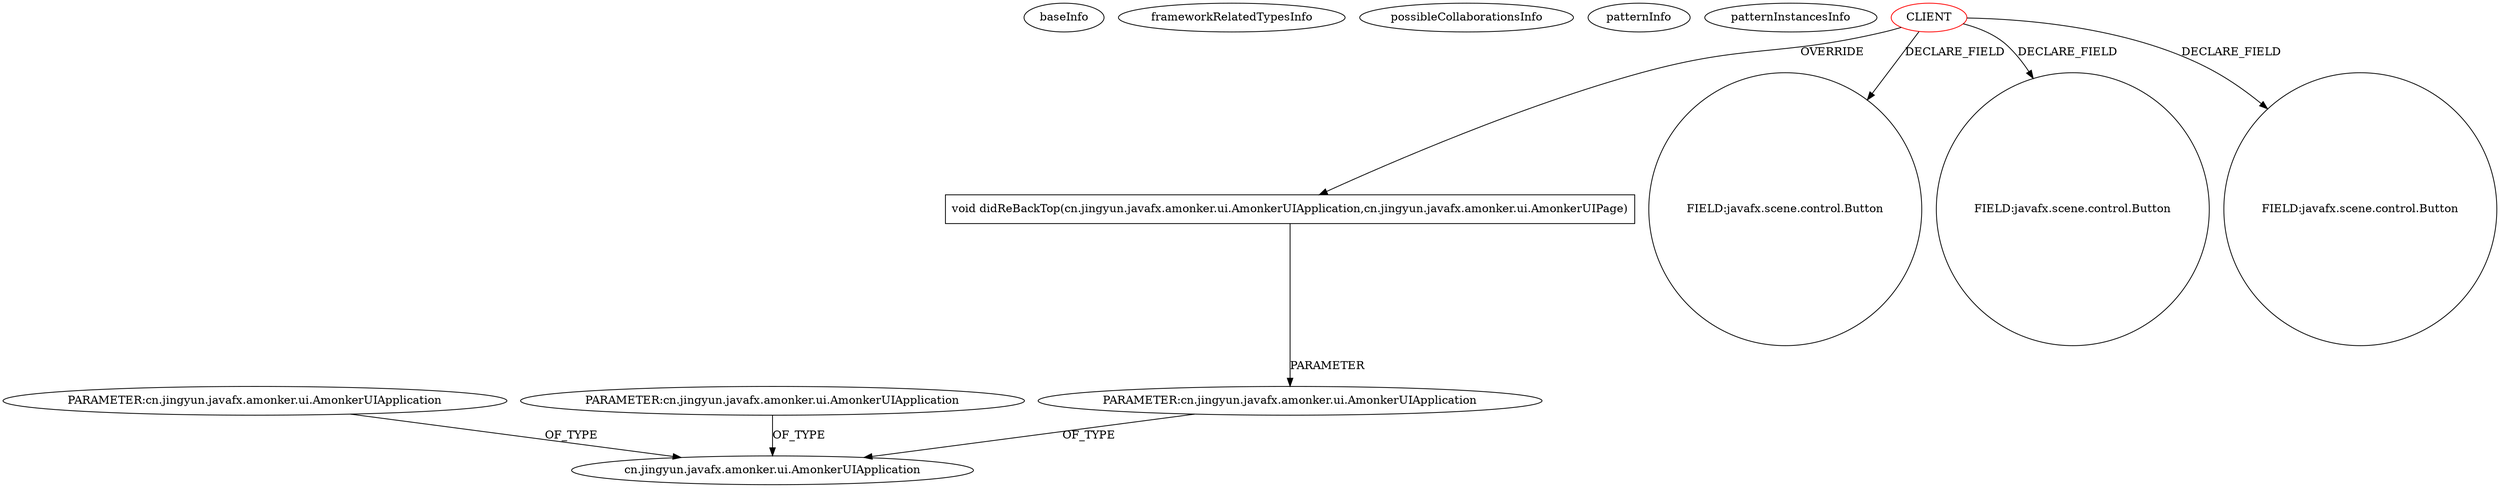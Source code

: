 digraph {
baseInfo[graphId=3828,category="pattern",isAnonymous=false,possibleRelation=false]
frameworkRelatedTypesInfo[]
possibleCollaborationsInfo[]
patternInfo[frequency=2.0,patternRootClient=0]
patternInstancesInfo[0="amonker-Trans~/amonker-Trans/Trans-master/src/cn/jingyun/trans/FFmpegArgumentsManagerPane.java~FFmpegArgumentsManagerPane~1846",1="amonker-Trans~/amonker-Trans/Trans-master/src/cn/jingyun/trans/MainPane.java~MainPane~1847"]
7[label="cn.jingyun.javafx.amonker.ui.AmonkerUIApplication",vertexType="FRAMEWORK_CLASS_TYPE",isFrameworkType=false]
39[label="PARAMETER:cn.jingyun.javafx.amonker.ui.AmonkerUIApplication",vertexType="PARAMETER_DECLARATION",isFrameworkType=false]
42[label="PARAMETER:cn.jingyun.javafx.amonker.ui.AmonkerUIApplication",vertexType="PARAMETER_DECLARATION",isFrameworkType=false]
45[label="PARAMETER:cn.jingyun.javafx.amonker.ui.AmonkerUIApplication",vertexType="PARAMETER_DECLARATION",isFrameworkType=false]
44[label="void didReBackTop(cn.jingyun.javafx.amonker.ui.AmonkerUIApplication,cn.jingyun.javafx.amonker.ui.AmonkerUIPage)",vertexType="OVERRIDING_METHOD_DECLARATION",isFrameworkType=false,shape=box]
0[label="CLIENT",vertexType="ROOT_CLIENT_CLASS_DECLARATION",isFrameworkType=false,color=red]
16[label="FIELD:javafx.scene.control.Button",vertexType="FIELD_DECLARATION",isFrameworkType=false,shape=circle]
12[label="FIELD:javafx.scene.control.Button",vertexType="FIELD_DECLARATION",isFrameworkType=false,shape=circle]
14[label="FIELD:javafx.scene.control.Button",vertexType="FIELD_DECLARATION",isFrameworkType=false,shape=circle]
45->7[label="OF_TYPE"]
39->7[label="OF_TYPE"]
0->44[label="OVERRIDE"]
44->45[label="PARAMETER"]
42->7[label="OF_TYPE"]
0->14[label="DECLARE_FIELD"]
0->16[label="DECLARE_FIELD"]
0->12[label="DECLARE_FIELD"]
}
